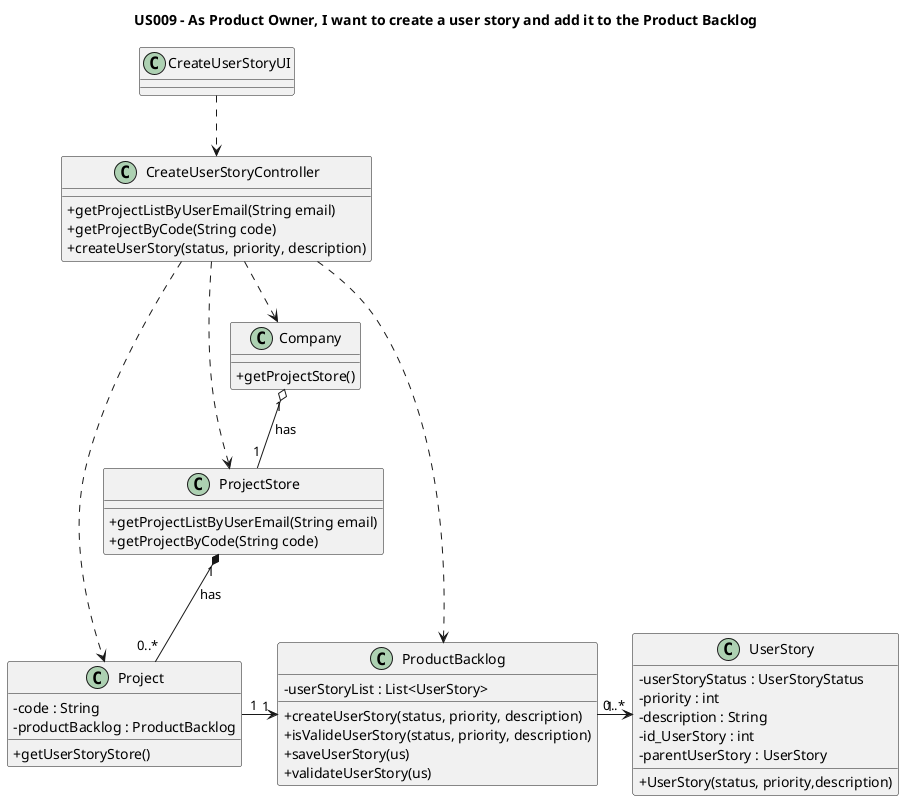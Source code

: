 @startuml
'https://plantuml.com/class-diagram

'hide circle
skinparam classAttributeIconSize 0

title US009 - As Product Owner, I want to create a user story and add it to the Product Backlog

class CreateUserStoryUI {

}

class CreateUserStoryController {
    +getProjectListByUserEmail(String email)
    +getProjectByCode(String code)
    +createUserStory(status, priority, description)
}

class Company {
    +getProjectStore()
}

class ProjectStore {
+getProjectListByUserEmail(String email)
+getProjectByCode(String code)
}

class Project {
-code : String
-productBacklog : ProductBacklog
+getUserStoryStore()
}

class ProductBacklog {
-userStoryList : List<UserStory>
+createUserStory(status, priority, description)
+isValideUserStory(status, priority, description)
+saveUserStory(us)
+validateUserStory(us)
}

class UserStory {
- userStoryStatus : UserStoryStatus
- priority : int
- description : String
- id_UserStory : int
- parentUserStory : UserStory
+UserStory(status, priority,description)
}

CreateUserStoryUI ..> CreateUserStoryController

CreateUserStoryController ..> Company
CreateUserStoryController ..> ProjectStore
CreateUserStoryController ..> Project
CreateUserStoryController ..> ProductBacklog

Company "1" o-- "1" ProjectStore: has
ProjectStore "1" *-- "0..*" Project: has
Project "1" -> "1" ProductBacklog
ProductBacklog "1" -> "0..*" UserStory

@enduml